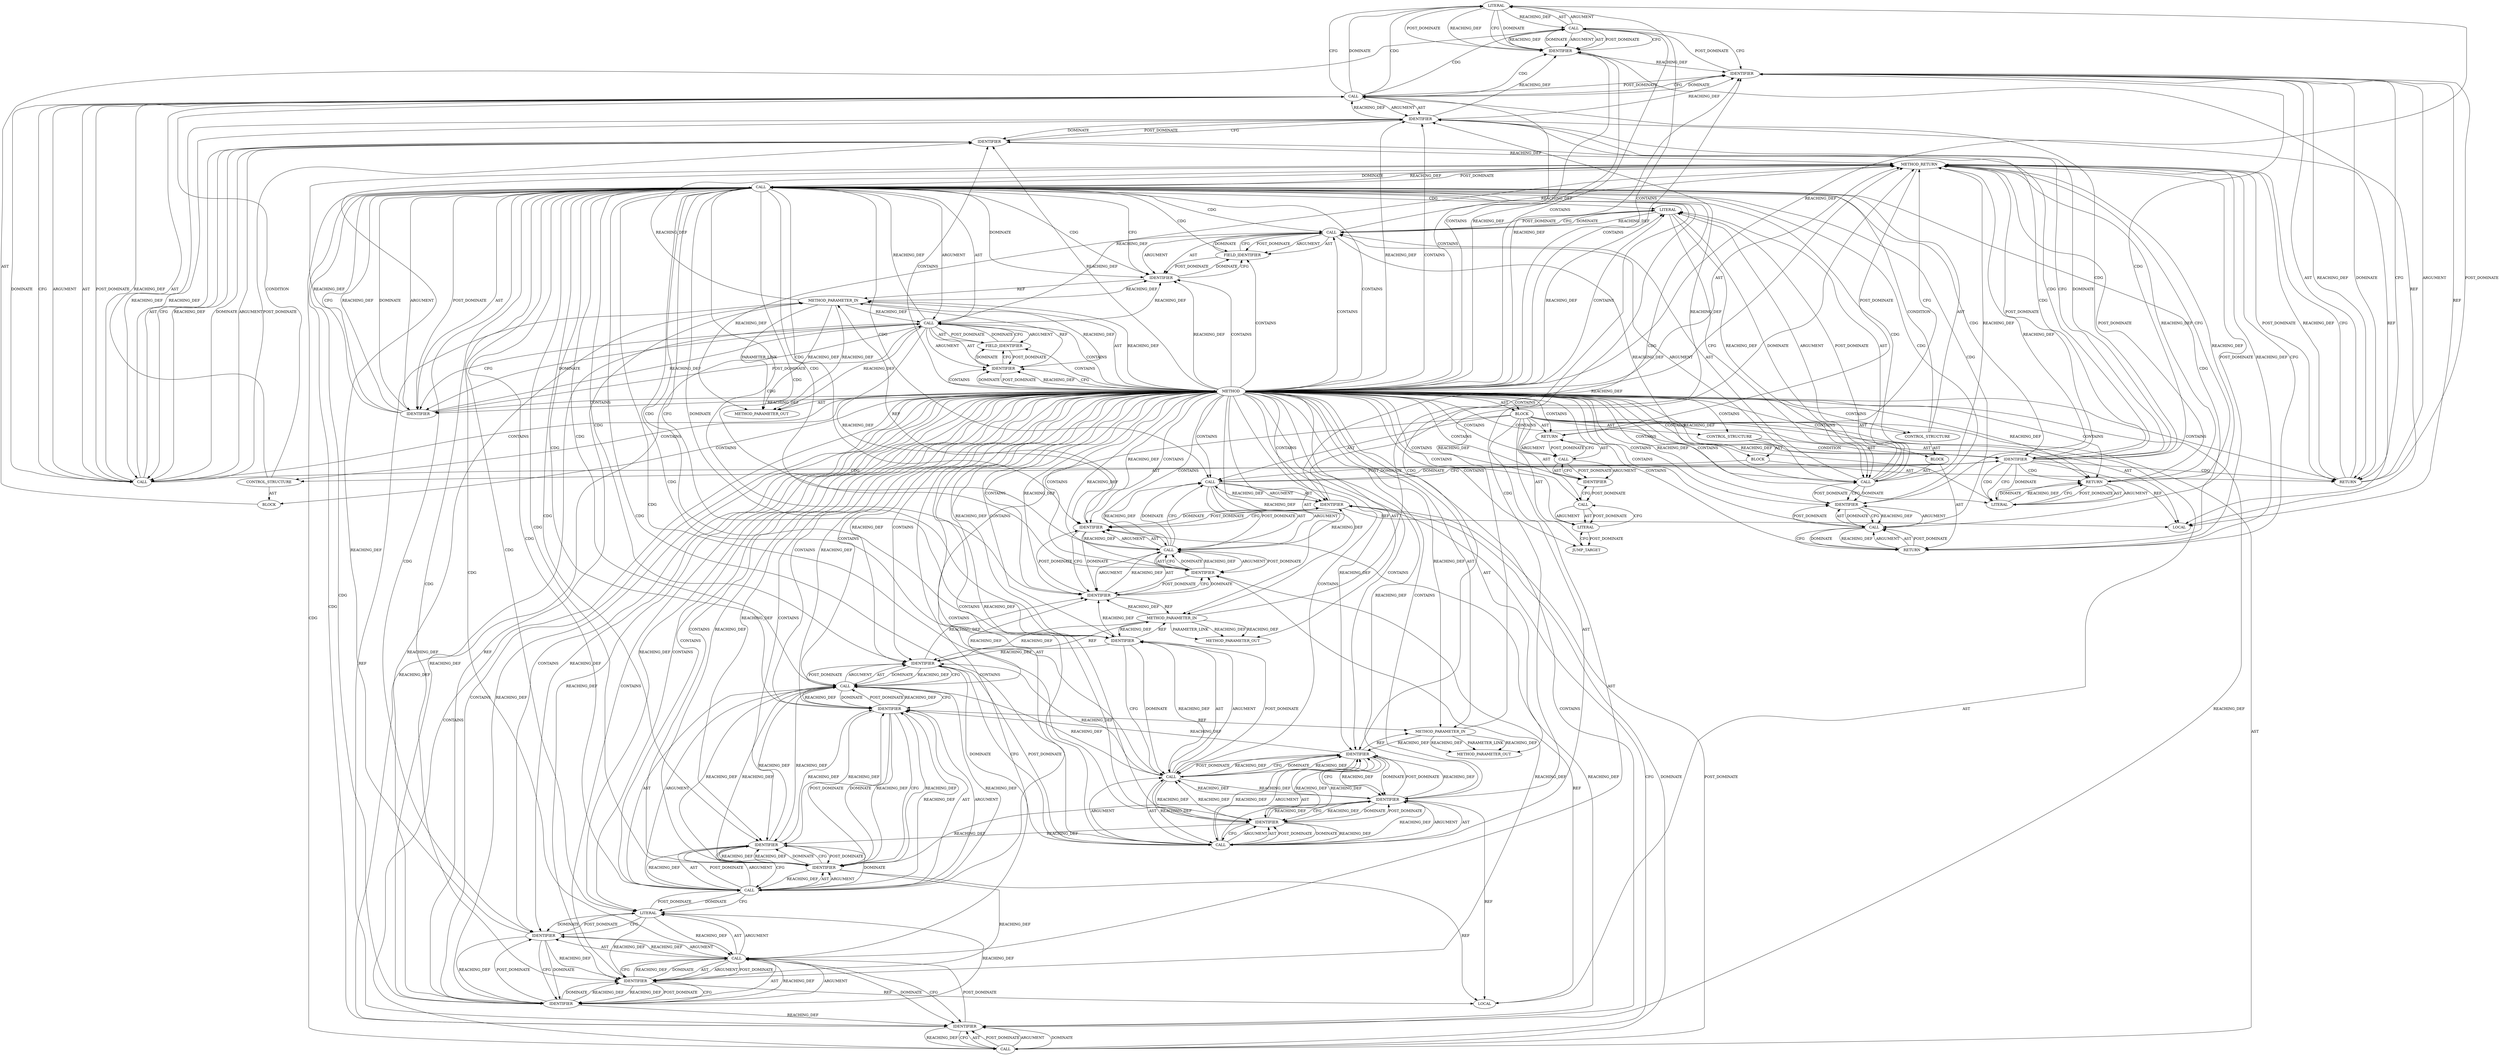 digraph {
  7153 [label=LITERAL ORDER=1 ARGUMENT_INDEX=1 CODE="\"prepare_auth_request_more failed: %d\\n\"" COLUMN_NUMBER=11 LINE_NUMBER=2138 TYPE_FULL_NAME="char"]
  7162 [label=RETURN ORDER=13 ARGUMENT_INDEX=-1 CODE="return -EINVAL;" COLUMN_NUMBER=2 LINE_NUMBER=2146]
  7107 [label=FIELD_IDENTIFIER ORDER=2 ARGUMENT_INDEX=2 CODE="state" COLUMN_NUMBER=6 LINE_NUMBER=2124 CANONICAL_NAME="state"]
  7114 [label=LITERAL ORDER=2 ARGUMENT_INDEX=2 CODE="\"protocol error, unexpected auth_reply_more\"" COLUMN_NUMBER=20 LINE_NUMBER=2125 TYPE_FULL_NAME="char"]
  7132 [label=IDENTIFIER ORDER=2 ARGUMENT_INDEX=2 CODE="__func__" COLUMN_NUMBER=37 LINE_NUMBER=2132 TYPE_FULL_NAME="ANY" NAME="__func__"]
  7100 [label=BLOCK ORDER=4 ARGUMENT_INDEX=-1 CODE="{
	int payload_len;
	int ret;

	if (con->state != CEPH_CON_S_V2_AUTH) {
		con->error_msg = \"protocol error, unexpected auth_reply_more\";
		return -EINVAL;
	}

	ceph_decode_32_safe(&p, end, payload_len, bad);
	ceph_decode_need(&p, end, payload_len, bad);

	dout(\"%s con %p payload_len %d\\n\", __func__, con, payload_len);

	reset_out_kvecs(con);
	ret = prepare_auth_request_more(con, p, payload_len);
	if (ret) {
		if (ret != -EAGAIN)
			pr_err(\"prepare_auth_request_more failed: %d\\n\", ret);
		return ret;
	}

	return 0;

bad:
	pr_err(\"failed to decode auth_reply_more\\n\");
	return -EINVAL;
}" COLUMN_NUMBER=1 LINE_NUMBER=2120 TYPE_FULL_NAME="void"]
  7140 [label=IDENTIFIER ORDER=1 ARGUMENT_INDEX=1 CODE="con" COLUMN_NUMBER=34 LINE_NUMBER=2135 TYPE_FULL_NAME="ceph_connection*" NAME="con"]
  7147 [label=CALL ORDER=1 ARGUMENT_INDEX=-1 CODE="ret != -EAGAIN" COLUMN_NUMBER=7 METHOD_FULL_NAME="<operator>.notEquals" LINE_NUMBER=2137 TYPE_FULL_NAME="<empty>" DISPATCH_TYPE="STATIC_DISPATCH" SIGNATURE="" NAME="<operator>.notEquals"]
  7135 [label=CALL ORDER=7 ARGUMENT_INDEX=-1 CODE="reset_out_kvecs(con)" COLUMN_NUMBER=2 METHOD_FULL_NAME="reset_out_kvecs" LINE_NUMBER=2134 TYPE_FULL_NAME="<empty>" DISPATCH_TYPE="STATIC_DISPATCH" SIGNATURE="" NAME="reset_out_kvecs"]
  7138 [label=IDENTIFIER ORDER=1 ARGUMENT_INDEX=1 CODE="ret" COLUMN_NUMBER=2 LINE_NUMBER=2135 TYPE_FULL_NAME="int" NAME="ret"]
  7157 [label=RETURN ORDER=10 ARGUMENT_INDEX=-1 CODE="return 0;" COLUMN_NUMBER=2 LINE_NUMBER=2142]
  7131 [label=LITERAL ORDER=1 ARGUMENT_INDEX=1 CODE="\"%s con %p payload_len %d\\n\"" COLUMN_NUMBER=7 LINE_NUMBER=2132 TYPE_FULL_NAME="char"]
  7121 [label=IDENTIFIER ORDER=2 ARGUMENT_INDEX=2 CODE="end" COLUMN_NUMBER=26 LINE_NUMBER=2129 TYPE_FULL_NAME="void*" NAME="end"]
  7097 [label=METHOD_PARAMETER_IN ORDER=1 CODE="struct ceph_connection *con" IS_VARIADIC=false COLUMN_NUMBER=36 LINE_NUMBER=2118 TYPE_FULL_NAME="ceph_connection*" EVALUATION_STRATEGY="BY_VALUE" INDEX=1 NAME="con"]
  7111 [label=CALL ORDER=1 ARGUMENT_INDEX=1 CODE="con->error_msg" COLUMN_NUMBER=3 METHOD_FULL_NAME="<operator>.indirectFieldAccess" LINE_NUMBER=2125 TYPE_FULL_NAME="<empty>" DISPATCH_TYPE="STATIC_DISPATCH" SIGNATURE="" NAME="<operator>.indirectFieldAccess"]
  7110 [label=CALL ORDER=1 ARGUMENT_INDEX=-1 CODE="con->error_msg = \"protocol error, unexpected auth_reply_more\"" COLUMN_NUMBER=3 METHOD_FULL_NAME="<operator>.assignment" LINE_NUMBER=2125 TYPE_FULL_NAME="<empty>" DISPATCH_TYPE="STATIC_DISPATCH" SIGNATURE="" NAME="<operator>.assignment"]
  7102 [label=LOCAL ORDER=2 CODE="int ret" COLUMN_NUMBER=6 LINE_NUMBER=2122 TYPE_FULL_NAME="int" NAME="ret"]
  7143 [label=CONTROL_STRUCTURE CONTROL_STRUCTURE_TYPE="IF" ORDER=9 PARSER_TYPE_NAME="CASTIfStatement" ARGUMENT_INDEX=-1 CODE="if (ret)" COLUMN_NUMBER=2 LINE_NUMBER=2136]
  7141 [label=IDENTIFIER ORDER=2 ARGUMENT_INDEX=2 CODE="p" COLUMN_NUMBER=39 LINE_NUMBER=2135 TYPE_FULL_NAME="void*" NAME="p"]
  7146 [label=CONTROL_STRUCTURE CONTROL_STRUCTURE_TYPE="IF" ORDER=1 PARSER_TYPE_NAME="CASTIfStatement" ARGUMENT_INDEX=-1 CODE="if (ret != -EAGAIN)" COLUMN_NUMBER=3 LINE_NUMBER=2137]
  7149 [label=CALL ORDER=2 ARGUMENT_INDEX=2 CODE="-EAGAIN" COLUMN_NUMBER=14 METHOD_FULL_NAME="<operator>.minus" LINE_NUMBER=2137 TYPE_FULL_NAME="<empty>" DISPATCH_TYPE="STATIC_DISPATCH" SIGNATURE="" NAME="<operator>.minus"]
  7139 [label=CALL ORDER=2 ARGUMENT_INDEX=2 CODE="prepare_auth_request_more(con, p, payload_len)" COLUMN_NUMBER=8 METHOD_FULL_NAME="prepare_auth_request_more" LINE_NUMBER=2135 TYPE_FULL_NAME="<empty>" DISPATCH_TYPE="STATIC_DISPATCH" SIGNATURE="" NAME="prepare_auth_request_more"]
  7105 [label=CALL ORDER=1 ARGUMENT_INDEX=1 CODE="con->state" COLUMN_NUMBER=6 METHOD_FULL_NAME="<operator>.indirectFieldAccess" LINE_NUMBER=2124 TYPE_FULL_NAME="<empty>" DISPATCH_TYPE="STATIC_DISPATCH" SIGNATURE="" NAME="<operator>.indirectFieldAccess"]
  7119 [label=CALL ORDER=1 ARGUMENT_INDEX=1 CODE="&p" COLUMN_NUMBER=22 METHOD_FULL_NAME="<operator>.addressOf" LINE_NUMBER=2129 TYPE_FULL_NAME="<empty>" DISPATCH_TYPE="STATIC_DISPATCH" SIGNATURE="" NAME="<operator>.addressOf"]
  7116 [label=CALL ORDER=1 ARGUMENT_INDEX=-1 CODE="-EINVAL" COLUMN_NUMBER=10 METHOD_FULL_NAME="<operator>.minus" LINE_NUMBER=2126 TYPE_FULL_NAME="<empty>" DISPATCH_TYPE="STATIC_DISPATCH" SIGNATURE="" NAME="<operator>.minus"]
  7098 [label=METHOD_PARAMETER_IN ORDER=2 CODE="void *p" IS_VARIADIC=false COLUMN_NUMBER=8 LINE_NUMBER=2119 TYPE_FULL_NAME="void*" EVALUATION_STRATEGY="BY_VALUE" INDEX=2 NAME="p"]
  7117 [label=IDENTIFIER ORDER=1 ARGUMENT_INDEX=1 CODE="EINVAL" COLUMN_NUMBER=11 LINE_NUMBER=2126 TYPE_FULL_NAME="ANY" NAME="EINVAL"]
  7150 [label=IDENTIFIER ORDER=1 ARGUMENT_INDEX=1 CODE="EAGAIN" COLUMN_NUMBER=15 LINE_NUMBER=2137 TYPE_FULL_NAME="ANY" NAME="EAGAIN"]
  7152 [label=CALL ORDER=1 ARGUMENT_INDEX=1 CODE="pr_err(\"prepare_auth_request_more failed: %d\\n\", ret)" COLUMN_NUMBER=4 METHOD_FULL_NAME="pr_err" LINE_NUMBER=2138 TYPE_FULL_NAME="<empty>" DISPATCH_TYPE="STATIC_DISPATCH" SIGNATURE="" NAME="pr_err"]
  7118 [label=CALL ORDER=4 ARGUMENT_INDEX=-1 CODE="ceph_decode_32_safe(&p, end, payload_len, bad)" COLUMN_NUMBER=2 METHOD_FULL_NAME="ceph_decode_32_safe" LINE_NUMBER=2129 TYPE_FULL_NAME="<empty>" DISPATCH_TYPE="STATIC_DISPATCH" SIGNATURE="" NAME="ceph_decode_32_safe"]
  7165 [label=METHOD_RETURN ORDER=5 CODE="RET" COLUMN_NUMBER=1 LINE_NUMBER=2118 TYPE_FULL_NAME="int" EVALUATION_STRATEGY="BY_VALUE"]
  7112 [label=IDENTIFIER ORDER=1 ARGUMENT_INDEX=1 CODE="con" COLUMN_NUMBER=3 LINE_NUMBER=2125 TYPE_FULL_NAME="ceph_connection*" NAME="con"]
  7137 [label=CALL ORDER=8 ARGUMENT_INDEX=-1 CODE="ret = prepare_auth_request_more(con, p, payload_len)" COLUMN_NUMBER=2 METHOD_FULL_NAME="<operator>.assignment" LINE_NUMBER=2135 TYPE_FULL_NAME="<empty>" DISPATCH_TYPE="STATIC_DISPATCH" SIGNATURE="" NAME="<operator>.assignment"]
  7104 [label=CALL ORDER=1 ARGUMENT_INDEX=-1 CODE="con->state != CEPH_CON_S_V2_AUTH" COLUMN_NUMBER=6 METHOD_FULL_NAME="<operator>.notEquals" LINE_NUMBER=2124 TYPE_FULL_NAME="<empty>" DISPATCH_TYPE="STATIC_DISPATCH" SIGNATURE="" NAME="<operator>.notEquals"]
  7133 [label=IDENTIFIER ORDER=3 ARGUMENT_INDEX=3 CODE="con" COLUMN_NUMBER=47 LINE_NUMBER=2132 TYPE_FULL_NAME="ceph_connection*" NAME="con"]
  7108 [label=IDENTIFIER ORDER=2 ARGUMENT_INDEX=2 CODE="CEPH_CON_S_V2_AUTH" COLUMN_NUMBER=20 LINE_NUMBER=2124 TYPE_FULL_NAME="ANY" NAME="CEPH_CON_S_V2_AUTH"]
  7164 [label=IDENTIFIER ORDER=1 ARGUMENT_INDEX=1 CODE="EINVAL" COLUMN_NUMBER=10 LINE_NUMBER=2146 TYPE_FULL_NAME="ANY" NAME="EINVAL"]
  7103 [label=CONTROL_STRUCTURE CONTROL_STRUCTURE_TYPE="IF" ORDER=3 PARSER_TYPE_NAME="CASTIfStatement" ARGUMENT_INDEX=-1 CODE="if (con->state != CEPH_CON_S_V2_AUTH)" COLUMN_NUMBER=2 LINE_NUMBER=2124]
  7156 [label=IDENTIFIER ORDER=1 ARGUMENT_INDEX=-1 CODE="ret" COLUMN_NUMBER=10 LINE_NUMBER=2139 TYPE_FULL_NAME="int" NAME="ret"]
  13168 [label=METHOD_PARAMETER_OUT ORDER=2 CODE="void *p" IS_VARIADIC=false COLUMN_NUMBER=8 LINE_NUMBER=2119 TYPE_FULL_NAME="void*" EVALUATION_STRATEGY="BY_VALUE" INDEX=2 NAME="p"]
  7129 [label=IDENTIFIER ORDER=4 ARGUMENT_INDEX=4 CODE="bad" COLUMN_NUMBER=41 LINE_NUMBER=2130 TYPE_FULL_NAME="ANY" NAME="bad"]
  7163 [label=CALL ORDER=1 ARGUMENT_INDEX=-1 CODE="-EINVAL" COLUMN_NUMBER=9 METHOD_FULL_NAME="<operator>.minus" LINE_NUMBER=2146 TYPE_FULL_NAME="<empty>" DISPATCH_TYPE="STATIC_DISPATCH" SIGNATURE="" NAME="<operator>.minus"]
  7155 [label=RETURN ORDER=2 ARGUMENT_INDEX=-1 CODE="return ret;" COLUMN_NUMBER=3 LINE_NUMBER=2139]
  7101 [label=LOCAL ORDER=1 CODE="int payload_len" COLUMN_NUMBER=6 LINE_NUMBER=2121 TYPE_FULL_NAME="int" NAME="payload_len"]
  7134 [label=IDENTIFIER ORDER=4 ARGUMENT_INDEX=4 CODE="payload_len" COLUMN_NUMBER=52 LINE_NUMBER=2132 TYPE_FULL_NAME="int" NAME="payload_len"]
  7130 [label=CALL ORDER=6 ARGUMENT_INDEX=-1 CODE="dout(\"%s con %p payload_len %d\\n\", __func__, con, payload_len)" COLUMN_NUMBER=2 METHOD_FULL_NAME="dout" LINE_NUMBER=2132 TYPE_FULL_NAME="<empty>" DISPATCH_TYPE="STATIC_DISPATCH" SIGNATURE="" NAME="dout"]
  7160 [label=CALL ORDER=12 ARGUMENT_INDEX=-1 CODE="pr_err(\"failed to decode auth_reply_more\\n\")" COLUMN_NUMBER=2 METHOD_FULL_NAME="pr_err" LINE_NUMBER=2145 TYPE_FULL_NAME="<empty>" DISPATCH_TYPE="STATIC_DISPATCH" SIGNATURE="" NAME="pr_err"]
  7158 [label=LITERAL ORDER=1 ARGUMENT_INDEX=-1 CODE="0" COLUMN_NUMBER=9 LINE_NUMBER=2142 TYPE_FULL_NAME="int"]
  7154 [label=IDENTIFIER ORDER=2 ARGUMENT_INDEX=2 CODE="ret" COLUMN_NUMBER=53 LINE_NUMBER=2138 TYPE_FULL_NAME="int" NAME="ret"]
  7113 [label=FIELD_IDENTIFIER ORDER=2 ARGUMENT_INDEX=2 CODE="error_msg" COLUMN_NUMBER=3 LINE_NUMBER=2125 CANONICAL_NAME="error_msg"]
  7126 [label=IDENTIFIER ORDER=1 ARGUMENT_INDEX=1 CODE="p" COLUMN_NUMBER=20 LINE_NUMBER=2130 TYPE_FULL_NAME="void*" NAME="p"]
  7120 [label=IDENTIFIER ORDER=1 ARGUMENT_INDEX=1 CODE="p" COLUMN_NUMBER=23 LINE_NUMBER=2129 TYPE_FULL_NAME="void*" NAME="p"]
  7128 [label=IDENTIFIER ORDER=3 ARGUMENT_INDEX=3 CODE="payload_len" COLUMN_NUMBER=28 LINE_NUMBER=2130 TYPE_FULL_NAME="int" NAME="payload_len"]
  13167 [label=METHOD_PARAMETER_OUT ORDER=1 CODE="struct ceph_connection *con" IS_VARIADIC=false COLUMN_NUMBER=36 LINE_NUMBER=2118 TYPE_FULL_NAME="ceph_connection*" EVALUATION_STRATEGY="BY_VALUE" INDEX=1 NAME="con"]
  7106 [label=IDENTIFIER ORDER=1 ARGUMENT_INDEX=1 CODE="con" COLUMN_NUMBER=6 LINE_NUMBER=2124 TYPE_FULL_NAME="ceph_connection*" NAME="con"]
  7123 [label=IDENTIFIER ORDER=4 ARGUMENT_INDEX=4 CODE="bad" COLUMN_NUMBER=44 LINE_NUMBER=2129 TYPE_FULL_NAME="ANY" NAME="bad"]
  7142 [label=IDENTIFIER ORDER=3 ARGUMENT_INDEX=3 CODE="payload_len" COLUMN_NUMBER=42 LINE_NUMBER=2135 TYPE_FULL_NAME="int" NAME="payload_len"]
  7099 [label=METHOD_PARAMETER_IN ORDER=3 CODE="void *end" IS_VARIADIC=false COLUMN_NUMBER=17 LINE_NUMBER=2119 TYPE_FULL_NAME="void*" EVALUATION_STRATEGY="BY_VALUE" INDEX=3 NAME="end"]
  7122 [label=IDENTIFIER ORDER=3 ARGUMENT_INDEX=3 CODE="payload_len" COLUMN_NUMBER=31 LINE_NUMBER=2129 TYPE_FULL_NAME="int" NAME="payload_len"]
  7145 [label=BLOCK ORDER=2 ARGUMENT_INDEX=-1 CODE="{
		if (ret != -EAGAIN)
			pr_err(\"prepare_auth_request_more failed: %d\\n\", ret);
		return ret;
	}" COLUMN_NUMBER=11 LINE_NUMBER=2136 TYPE_FULL_NAME="void"]
  7161 [label=LITERAL ORDER=1 ARGUMENT_INDEX=1 CODE="\"failed to decode auth_reply_more\\n\"" COLUMN_NUMBER=9 LINE_NUMBER=2145 TYPE_FULL_NAME="char"]
  7115 [label=RETURN ORDER=2 ARGUMENT_INDEX=-1 CODE="return -EINVAL;" COLUMN_NUMBER=3 LINE_NUMBER=2126]
  7109 [label=BLOCK ORDER=2 ARGUMENT_INDEX=-1 CODE="{
		con->error_msg = \"protocol error, unexpected auth_reply_more\";
		return -EINVAL;
	}" COLUMN_NUMBER=40 LINE_NUMBER=2124 TYPE_FULL_NAME="void"]
  7151 [label=BLOCK ORDER=2 ARGUMENT_INDEX=-1 CODE="<empty>" COLUMN_NUMBER=4 LINE_NUMBER=2138 TYPE_FULL_NAME="void"]
  7125 [label=CALL ORDER=1 ARGUMENT_INDEX=1 CODE="&p" COLUMN_NUMBER=19 METHOD_FULL_NAME="<operator>.addressOf" LINE_NUMBER=2130 TYPE_FULL_NAME="<empty>" DISPATCH_TYPE="STATIC_DISPATCH" SIGNATURE="" NAME="<operator>.addressOf"]
  7124 [label=CALL ORDER=5 ARGUMENT_INDEX=-1 CODE="ceph_decode_need(&p, end, payload_len, bad)" COLUMN_NUMBER=2 METHOD_FULL_NAME="ceph_decode_need" LINE_NUMBER=2130 TYPE_FULL_NAME="<empty>" DISPATCH_TYPE="STATIC_DISPATCH" SIGNATURE="" NAME="ceph_decode_need"]
  7136 [label=IDENTIFIER ORDER=1 ARGUMENT_INDEX=1 CODE="con" COLUMN_NUMBER=18 LINE_NUMBER=2134 TYPE_FULL_NAME="ceph_connection*" NAME="con"]
  7096 [label=METHOD COLUMN_NUMBER=1 LINE_NUMBER=2118 COLUMN_NUMBER_END=1 IS_EXTERNAL=false SIGNATURE="int process_auth_reply_more (ceph_connection*,void*,void*)" NAME="process_auth_reply_more" AST_PARENT_TYPE="TYPE_DECL" AST_PARENT_FULL_NAME="file_code_old-a282a2f-decode_preamble-523.c:<global>" ORDER=91 CODE="static int process_auth_reply_more(struct ceph_connection *con,
				   void *p, void *end)
{
	int payload_len;
	int ret;

	if (con->state != CEPH_CON_S_V2_AUTH) {
		con->error_msg = \"protocol error, unexpected auth_reply_more\";
		return -EINVAL;
	}

	ceph_decode_32_safe(&p, end, payload_len, bad);
	ceph_decode_need(&p, end, payload_len, bad);

	dout(\"%s con %p payload_len %d\\n\", __func__, con, payload_len);

	reset_out_kvecs(con);
	ret = prepare_auth_request_more(con, p, payload_len);
	if (ret) {
		if (ret != -EAGAIN)
			pr_err(\"prepare_auth_request_more failed: %d\\n\", ret);
		return ret;
	}

	return 0;

bad:
	pr_err(\"failed to decode auth_reply_more\\n\");
	return -EINVAL;
}" FULL_NAME="process_auth_reply_more" LINE_NUMBER_END=2147 FILENAME="file_code_old-a282a2f-decode_preamble-523.c"]
  13169 [label=METHOD_PARAMETER_OUT ORDER=3 CODE="void *end" IS_VARIADIC=false COLUMN_NUMBER=17 LINE_NUMBER=2119 TYPE_FULL_NAME="void*" EVALUATION_STRATEGY="BY_VALUE" INDEX=3 NAME="end"]
  7159 [label=JUMP_TARGET ORDER=11 PARSER_TYPE_NAME="CASTLabelStatement" ARGUMENT_INDEX=-1 CODE="bad:
	pr_err(\"failed to decode auth_reply_more\\n\");" COLUMN_NUMBER=1 LINE_NUMBER=2144 NAME="bad"]
  7127 [label=IDENTIFIER ORDER=2 ARGUMENT_INDEX=2 CODE="end" COLUMN_NUMBER=23 LINE_NUMBER=2130 TYPE_FULL_NAME="void*" NAME="end"]
  7148 [label=IDENTIFIER ORDER=1 ARGUMENT_INDEX=1 CODE="ret" COLUMN_NUMBER=7 LINE_NUMBER=2137 TYPE_FULL_NAME="int" NAME="ret"]
  7144 [label=IDENTIFIER ORDER=1 ARGUMENT_INDEX=-1 CODE="ret" COLUMN_NUMBER=6 LINE_NUMBER=2136 TYPE_FULL_NAME="int" NAME="ret"]
  7154 -> 7156 [label=REACHING_DEF VARIABLE="ret"]
  7121 -> 7122 [label=CFG ]
  7145 -> 7146 [label=AST ]
  7096 -> 7100 [label=AST ]
  7156 -> 7147 [label=POST_DOMINATE ]
  7106 -> 7097 [label=REF ]
  7134 -> 7142 [label=REACHING_DEF VARIABLE="payload_len"]
  7156 -> 7155 [label=REACHING_DEF VARIABLE="ret"]
  7140 -> 7139 [label=REACHING_DEF VARIABLE="con"]
  7096 -> 7098 [label=REACHING_DEF VARIABLE=""]
  7096 -> 7106 [label=REACHING_DEF VARIABLE=""]
  7096 -> 7148 [label=REACHING_DEF VARIABLE=""]
  7136 -> 7140 [label=REACHING_DEF VARIABLE="con"]
  7150 -> 7149 [label=CFG ]
  7096 -> 7108 [label=CONTAINS ]
  7124 -> 7125 [label=AST ]
  7118 -> 7126 [label=DOMINATE ]
  7104 -> 7125 [label=CDG ]
  7164 -> 7163 [label=CFG ]
  7153 -> 7152 [label=REACHING_DEF VARIABLE="\"prepare_auth_request_more failed: %d\\n\""]
  7124 -> 7125 [label=ARGUMENT ]
  7096 -> 7157 [label=CONTAINS ]
  7120 -> 7119 [label=CFG ]
  7142 -> 7139 [label=CFG ]
  7144 -> 7149 [label=CDG ]
  7116 -> 7165 [label=REACHING_DEF VARIABLE="-EINVAL"]
  7096 -> 7145 [label=CONTAINS ]
  7121 -> 7122 [label=REACHING_DEF VARIABLE="end"]
  7156 -> 7152 [label=POST_DOMINATE ]
  7110 -> 7114 [label=ARGUMENT ]
  7158 -> 7157 [label=DOMINATE ]
  7125 -> 7127 [label=CFG ]
  7135 -> 7138 [label=CFG ]
  7165 -> 7115 [label=POST_DOMINATE ]
  7148 -> 7147 [label=REACHING_DEF VARIABLE="ret"]
  7144 -> 7148 [label=CFG ]
  7112 -> 7113 [label=DOMINATE ]
  7104 -> 7139 [label=CDG ]
  7144 -> 7156 [label=CDG ]
  7104 -> 7105 [label=ARGUMENT ]
  7121 -> 7119 [label=POST_DOMINATE ]
  7104 -> 7165 [label=DOMINATE ]
  7105 -> 7107 [label=ARGUMENT ]
  7114 -> 7111 [label=REACHING_DEF VARIABLE="\"protocol error, unexpected auth_reply_more\""]
  7096 -> 7150 [label=CONTAINS ]
  7137 -> 7139 [label=ARGUMENT ]
  7116 -> 7117 [label=ARGUMENT ]
  7138 -> 7148 [label=REACHING_DEF VARIABLE="ret"]
  7121 -> 7122 [label=DOMINATE ]
  7139 -> 7137 [label=REACHING_DEF VARIABLE="prepare_auth_request_more(con, p, payload_len)"]
  7152 -> 7156 [label=CFG ]
  7126 -> 7125 [label=DOMINATE ]
  7128 -> 7124 [label=REACHING_DEF VARIABLE="payload_len"]
  7110 -> 7117 [label=CFG ]
  7130 -> 7131 [label=AST ]
  7111 -> 7113 [label=POST_DOMINATE ]
  7127 -> 7129 [label=REACHING_DEF VARIABLE="end"]
  7119 -> 7123 [label=REACHING_DEF VARIABLE="&p"]
  7126 -> 7098 [label=REF ]
  7130 -> 7132 [label=ARGUMENT ]
  7150 -> 7165 [label=REACHING_DEF VARIABLE="EAGAIN"]
  7096 -> 7097 [label=AST ]
  7124 -> 7131 [label=CFG ]
  7137 -> 7144 [label=DOMINATE ]
  7129 -> 7128 [label=POST_DOMINATE ]
  7141 -> 7139 [label=REACHING_DEF VARIABLE="p"]
  7106 -> 7096 [label=POST_DOMINATE ]
  7128 -> 7125 [label=REACHING_DEF VARIABLE="payload_len"]
  7131 -> 7132 [label=CFG ]
  7152 -> 7153 [label=AST ]
  7138 -> 7140 [label=CFG ]
  7149 -> 7147 [label=REACHING_DEF VARIABLE="-EAGAIN"]
  7133 -> 7136 [label=REACHING_DEF VARIABLE="con"]
  7154 -> 7153 [label=POST_DOMINATE ]
  7131 -> 7134 [label=REACHING_DEF VARIABLE="\"%s con %p payload_len %d\\n\""]
  7116 -> 7115 [label=CFG ]
  7147 -> 7149 [label=ARGUMENT ]
  7152 -> 7154 [label=ARGUMENT ]
  7144 -> 7155 [label=CDG ]
  7099 -> 7121 [label=REACHING_DEF VARIABLE="end"]
  7108 -> 7104 [label=CFG ]
  7158 -> 7157 [label=REACHING_DEF VARIABLE="0"]
  7163 -> 7164 [label=POST_DOMINATE ]
  7096 -> 7116 [label=CONTAINS ]
  7148 -> 7150 [label=CFG ]
  7137 -> 7139 [label=POST_DOMINATE ]
  7114 -> 7110 [label=CFG ]
  7099 -> 13169 [label=REACHING_DEF VARIABLE="end"]
  7099 -> 13169 [label=REACHING_DEF VARIABLE="end"]
  7139 -> 7141 [label=ARGUMENT ]
  7134 -> 7133 [label=REACHING_DEF VARIABLE="payload_len"]
  7121 -> 7127 [label=REACHING_DEF VARIABLE="end"]
  7146 -> 7147 [label=CONDITION ]
  7100 -> 7157 [label=AST ]
  7132 -> 7133 [label=REACHING_DEF VARIABLE="__func__"]
  7124 -> 7129 [label=AST ]
  7153 -> 7154 [label=REACHING_DEF VARIABLE="\"prepare_auth_request_more failed: %d\\n\""]
  7104 -> 7108 [label=AST ]
  7157 -> 7165 [label=REACHING_DEF VARIABLE="<RET>"]
  7142 -> 7101 [label=REF ]
  7097 -> 7105 [label=REACHING_DEF VARIABLE="con"]
  7129 -> 7124 [label=REACHING_DEF VARIABLE="bad"]
  7110 -> 7114 [label=POST_DOMINATE ]
  7096 -> 7133 [label=CONTAINS ]
  7096 -> 7142 [label=CONTAINS ]
  7153 -> 7154 [label=CFG ]
  7129 -> 7124 [label=CFG ]
  7104 -> 7135 [label=CDG ]
  7133 -> 7134 [label=CFG ]
  7126 -> 7141 [label=REACHING_DEF VARIABLE="p"]
  7105 -> 7112 [label=REACHING_DEF VARIABLE="con->state"]
  7161 -> 7160 [label=CFG ]
  7118 -> 7123 [label=ARGUMENT ]
  7110 -> 7111 [label=ARGUMENT ]
  7100 -> 7124 [label=AST ]
  7103 -> 7104 [label=AST ]
  7096 -> 7153 [label=CONTAINS ]
  7104 -> 7112 [label=DOMINATE ]
  7165 -> 7162 [label=POST_DOMINATE ]
  7118 -> 7119 [label=ARGUMENT ]
  7119 -> 7118 [label=REACHING_DEF VARIABLE="&p"]
  7128 -> 7127 [label=REACHING_DEF VARIABLE="payload_len"]
  7144 -> 7158 [label=CFG ]
  7096 -> 7137 [label=CONTAINS ]
  7162 -> 7163 [label=AST ]
  7150 -> 7149 [label=REACHING_DEF VARIABLE="EAGAIN"]
  7120 -> 7098 [label=REF ]
  7100 -> 7130 [label=AST ]
  7097 -> 7165 [label=REACHING_DEF VARIABLE="con"]
  7115 -> 7165 [label=REACHING_DEF VARIABLE="<RET>"]
  7144 -> 7137 [label=POST_DOMINATE ]
  7104 -> 7108 [label=ARGUMENT ]
  7125 -> 7126 [label=POST_DOMINATE ]
  7122 -> 7121 [label=POST_DOMINATE ]
  7120 -> 7141 [label=REACHING_DEF VARIABLE="p"]
  7100 -> 7103 [label=AST ]
  7096 -> 7159 [label=CONTAINS ]
  7096 -> 7150 [label=REACHING_DEF VARIABLE=""]
  7111 -> 7114 [label=CFG ]
  7144 -> 7158 [label=DOMINATE ]
  7125 -> 7129 [label=REACHING_DEF VARIABLE="&p"]
  7147 -> 7156 [label=CFG ]
  7118 -> 7121 [label=ARGUMENT ]
  7111 -> 7112 [label=ARGUMENT ]
  7132 -> 7130 [label=REACHING_DEF VARIABLE="__func__"]
  7096 -> 7121 [label=REACHING_DEF VARIABLE=""]
  7128 -> 7101 [label=REF ]
  7144 -> 7157 [label=CDG ]
  7116 -> 7117 [label=POST_DOMINATE ]
  7111 -> 7113 [label=ARGUMENT ]
  7117 -> 7116 [label=DOMINATE ]
  7096 -> 7106 [label=CFG ]
  7128 -> 7129 [label=REACHING_DEF VARIABLE="payload_len"]
  7104 -> 7116 [label=CDG ]
  7139 -> 7140 [label=ARGUMENT ]
  7110 -> 7165 [label=REACHING_DEF VARIABLE="con->error_msg = \"protocol error, unexpected auth_reply_more\""]
  7096 -> 7152 [label=CONTAINS ]
  7119 -> 7120 [label=AST ]
  7154 -> 7152 [label=CFG ]
  7141 -> 7142 [label=CFG ]
  7113 -> 7111 [label=DOMINATE ]
  7123 -> 7118 [label=CFG ]
  7096 -> 7106 [label=CONTAINS ]
  7098 -> 13168 [label=PARAMETER_LINK ]
  7156 -> 7155 [label=DOMINATE ]
  7096 -> 7164 [label=CONTAINS ]
  7131 -> 7132 [label=DOMINATE ]
  7122 -> 7121 [label=REACHING_DEF VARIABLE="payload_len"]
  7128 -> 7127 [label=POST_DOMINATE ]
  7111 -> 7114 [label=DOMINATE ]
  7122 -> 7128 [label=REACHING_DEF VARIABLE="payload_len"]
  7096 -> 7107 [label=CONTAINS ]
  7104 -> 7122 [label=CDG ]
  7125 -> 7128 [label=REACHING_DEF VARIABLE="&p"]
  7096 -> 7122 [label=REACHING_DEF VARIABLE=""]
  7154 -> 7102 [label=REF ]
  7104 -> 7136 [label=CDG ]
  7096 -> 13168 [label=AST ]
  7096 -> 7123 [label=CONTAINS ]
  7104 -> 7108 [label=POST_DOMINATE ]
  7143 -> 7145 [label=AST ]
  7147 -> 7148 [label=ARGUMENT ]
  7104 -> 7165 [label=REACHING_DEF VARIABLE="con->state != CEPH_CON_S_V2_AUTH"]
  7152 -> 7154 [label=AST ]
  7117 -> 7110 [label=POST_DOMINATE ]
  7111 -> 7113 [label=AST ]
  7134 -> 7130 [label=CFG ]
  7096 -> 7128 [label=CONTAINS ]
  7135 -> 7136 [label=AST ]
  7118 -> 7123 [label=AST ]
  7133 -> 7134 [label=DOMINATE ]
  7114 -> 7110 [label=REACHING_DEF VARIABLE="\"protocol error, unexpected auth_reply_more\""]
  7100 -> 7160 [label=AST ]
  7100 -> 7159 [label=AST ]
  7154 -> 7152 [label=REACHING_DEF VARIABLE="ret"]
  7138 -> 7137 [label=REACHING_DEF VARIABLE="ret"]
  7124 -> 7128 [label=AST ]
  7110 -> 7114 [label=AST ]
  7096 -> 7146 [label=CONTAINS ]
  7147 -> 7149 [label=AST ]
  7096 -> 7097 [label=REACHING_DEF VARIABLE=""]
  7118 -> 7123 [label=POST_DOMINATE ]
  7096 -> 7162 [label=CONTAINS ]
  7143 -> 7144 [label=AST ]
  7139 -> 7137 [label=DOMINATE ]
  7096 -> 7117 [label=REACHING_DEF VARIABLE=""]
  7096 -> 7132 [label=REACHING_DEF VARIABLE=""]
  7122 -> 7101 [label=REF ]
  7129 -> 7124 [label=DOMINATE ]
  7104 -> 7134 [label=CDG ]
  7160 -> 7161 [label=ARGUMENT ]
  7139 -> 7142 [label=ARGUMENT ]
  7100 -> 7118 [label=AST ]
  7096 -> 7158 [label=REACHING_DEF VARIABLE=""]
  7096 -> 7128 [label=REACHING_DEF VARIABLE=""]
  7131 -> 7133 [label=REACHING_DEF VARIABLE="\"%s con %p payload_len %d\\n\""]
  7096 -> 7130 [label=CONTAINS ]
  7141 -> 7142 [label=DOMINATE ]
  7109 -> 7110 [label=AST ]
  7096 -> 7112 [label=CONTAINS ]
  7160 -> 7161 [label=AST ]
  7149 -> 7147 [label=DOMINATE ]
  7127 -> 7125 [label=POST_DOMINATE ]
  7121 -> 7118 [label=REACHING_DEF VARIABLE="end"]
  7165 -> 7157 [label=POST_DOMINATE ]
  7104 -> 7142 [label=CDG ]
  7161 -> 7159 [label=POST_DOMINATE ]
  7124 -> 7129 [label=POST_DOMINATE ]
  7097 -> 13167 [label=REACHING_DEF VARIABLE="con"]
  7097 -> 13167 [label=REACHING_DEF VARIABLE="con"]
  7116 -> 7117 [label=AST ]
  7146 -> 7151 [label=AST ]
  7103 -> 7109 [label=AST ]
  7096 -> 7117 [label=CONTAINS ]
  7096 -> 7110 [label=CONTAINS ]
  7096 -> 7106 [label=DOMINATE ]
  7129 -> 7128 [label=REACHING_DEF VARIABLE="bad"]
  7122 -> 7123 [label=CFG ]
  7131 -> 7130 [label=REACHING_DEF VARIABLE="\"%s con %p payload_len %d\\n\""]
  7127 -> 7128 [label=DOMINATE ]
  7142 -> 7139 [label=DOMINATE ]
  7117 -> 7165 [label=REACHING_DEF VARIABLE="EINVAL"]
  7096 -> 7112 [label=REACHING_DEF VARIABLE=""]
  7105 -> 7107 [label=AST ]
  7119 -> 7122 [label=REACHING_DEF VARIABLE="&p"]
  7096 -> 7127 [label=CONTAINS ]
  7096 -> 7147 [label=CONTAINS ]
  7147 -> 7154 [label=CDG ]
  7119 -> 7121 [label=CFG ]
  7157 -> 7158 [label=POST_DOMINATE ]
  7140 -> 7097 [label=REF ]
  7155 -> 7156 [label=ARGUMENT ]
  7100 -> 7137 [label=AST ]
  7096 -> 7142 [label=REACHING_DEF VARIABLE=""]
  7149 -> 7147 [label=CFG ]
  7111 -> 7112 [label=AST ]
  7096 -> 7141 [label=CONTAINS ]
  7144 -> 7150 [label=CDG ]
  7153 -> 7154 [label=DOMINATE ]
  7145 -> 7155 [label=AST ]
  7096 -> 7140 [label=REACHING_DEF VARIABLE=""]
  7137 -> 7138 [label=ARGUMENT ]
  7104 -> 7114 [label=CDG ]
  7165 -> 7104 [label=POST_DOMINATE ]
  7115 -> 7165 [label=CFG ]
  7130 -> 7133 [label=ARGUMENT ]
  7147 -> 7153 [label=CFG ]
  7157 -> 7165 [label=CFG ]
  7115 -> 7116 [label=ARGUMENT ]
  7098 -> 7165 [label=REACHING_DEF VARIABLE="p"]
  7140 -> 7138 [label=POST_DOMINATE ]
  7096 -> 7124 [label=CONTAINS ]
  7138 -> 7140 [label=DOMINATE ]
  7096 -> 7156 [label=REACHING_DEF VARIABLE=""]
  7096 -> 7134 [label=REACHING_DEF VARIABLE=""]
  7119 -> 7125 [label=REACHING_DEF VARIABLE="&p"]
  7133 -> 7132 [label=POST_DOMINATE ]
  7134 -> 7130 [label=REACHING_DEF VARIABLE="payload_len"]
  7104 -> 7129 [label=CDG ]
  7147 -> 7149 [label=POST_DOMINATE ]
  7159 -> 7161 [label=CFG ]
  7132 -> 7165 [label=REACHING_DEF VARIABLE="__func__"]
  7096 -> 7140 [label=CONTAINS ]
  7155 -> 7156 [label=POST_DOMINATE ]
  7132 -> 7131 [label=POST_DOMINATE ]
  7148 -> 7149 [label=REACHING_DEF VARIABLE="ret"]
  7139 -> 7140 [label=AST ]
  7123 -> 7118 [label=DOMINATE ]
  7136 -> 7130 [label=POST_DOMINATE ]
  7123 -> 7122 [label=POST_DOMINATE ]
  7105 -> 7106 [label=ARGUMENT ]
  7096 -> 7105 [label=CONTAINS ]
  7108 -> 7104 [label=REACHING_DEF VARIABLE="CEPH_CON_S_V2_AUTH"]
  7163 -> 7164 [label=ARGUMENT ]
  7138 -> 7102 [label=REF ]
  7104 -> 7112 [label=CFG ]
  7104 -> 7131 [label=CDG ]
  7125 -> 7127 [label=REACHING_DEF VARIABLE="&p"]
  7155 -> 7165 [label=REACHING_DEF VARIABLE="<RET>"]
  7096 -> 13169 [label=AST ]
  7096 -> 7143 [label=CONTAINS ]
  7104 -> 7110 [label=CDG ]
  7117 -> 7116 [label=CFG ]
  7160 -> 7164 [label=CFG ]
  7165 -> 7155 [label=POST_DOMINATE ]
  7096 -> 7161 [label=CONTAINS ]
  7104 -> 7133 [label=CDG ]
  7105 -> 7108 [label=CFG ]
  7096 -> 7118 [label=CONTAINS ]
  7107 -> 7105 [label=DOMINATE ]
  7157 -> 7158 [label=AST ]
  7104 -> 7141 [label=CDG ]
  7111 -> 7165 [label=REACHING_DEF VARIABLE="con->error_msg"]
  7128 -> 7129 [label=DOMINATE ]
  7118 -> 7119 [label=AST ]
  7110 -> 7111 [label=AST ]
  7152 -> 7153 [label=ARGUMENT ]
  7096 -> 7135 [label=CONTAINS ]
  7130 -> 7134 [label=AST ]
  7104 -> 7120 [label=CDG ]
  7107 -> 7106 [label=POST_DOMINATE ]
  7096 -> 7115 [label=CONTAINS ]
  7149 -> 7148 [label=REACHING_DEF VARIABLE="-EAGAIN"]
  7116 -> 7115 [label=DOMINATE ]
  7122 -> 7118 [label=REACHING_DEF VARIABLE="payload_len"]
  7136 -> 7135 [label=DOMINATE ]
  7130 -> 7136 [label=DOMINATE ]
  7136 -> 7097 [label=REF ]
  7104 -> 7117 [label=CDG ]
  7104 -> 7115 [label=CDG ]
  7130 -> 7133 [label=AST ]
  7124 -> 7127 [label=AST ]
  7164 -> 7160 [label=POST_DOMINATE ]
  7104 -> 7123 [label=CDG ]
  7105 -> 7133 [label=REACHING_DEF VARIABLE="con->state"]
  7147 -> 7153 [label=DOMINATE ]
  7098 -> 7126 [label=REACHING_DEF VARIABLE="p"]
  7129 -> 7125 [label=REACHING_DEF VARIABLE="bad"]
  7121 -> 7099 [label=REF ]
  7096 -> 7113 [label=CONTAINS ]
  7096 -> 7163 [label=CONTAINS ]
  7136 -> 7135 [label=CFG ]
  7104 -> 7119 [label=CDG ]
  7123 -> 7121 [label=REACHING_DEF VARIABLE="bad"]
  7148 -> 7154 [label=REACHING_DEF VARIABLE="ret"]
  7110 -> 7117 [label=DOMINATE ]
  7105 -> 7107 [label=POST_DOMINATE ]
  7096 -> 7148 [label=CONTAINS ]
  7142 -> 7141 [label=POST_DOMINATE ]
  7111 -> 13167 [label=REACHING_DEF VARIABLE="con->error_msg"]
  7149 -> 7150 [label=ARGUMENT ]
  7144 -> 7148 [label=DOMINATE ]
  7119 -> 7120 [label=ARGUMENT ]
  7104 -> 7111 [label=CDG ]
  7100 -> 7162 [label=AST ]
  7134 -> 7133 [label=POST_DOMINATE ]
  7130 -> 7132 [label=AST ]
  7140 -> 7141 [label=CFG ]
  7137 -> 7144 [label=CFG ]
  7104 -> 7112 [label=CDG ]
  7098 -> 13168 [label=REACHING_DEF VARIABLE="p"]
  7098 -> 13168 [label=REACHING_DEF VARIABLE="p"]
  7155 -> 7156 [label=AST ]
  7127 -> 7099 [label=REF ]
  7096 -> 7165 [label=AST ]
  7122 -> 7123 [label=REACHING_DEF VARIABLE="payload_len"]
  7119 -> 7121 [label=DOMINATE ]
  7111 -> 7110 [label=REACHING_DEF VARIABLE="con->error_msg"]
  7163 -> 7164 [label=AST ]
  7143 -> 7144 [label=CONDITION ]
  7120 -> 7119 [label=DOMINATE ]
  7139 -> 7142 [label=POST_DOMINATE ]
  7121 -> 7123 [label=REACHING_DEF VARIABLE="end"]
  7124 -> 7127 [label=ARGUMENT ]
  7096 -> 7108 [label=REACHING_DEF VARIABLE=""]
  7109 -> 7115 [label=AST ]
  7154 -> 7152 [label=DOMINATE ]
  7125 -> 7124 [label=REACHING_DEF VARIABLE="&p"]
  7104 -> 7126 [label=CDG ]
  7149 -> 7150 [label=POST_DOMINATE ]
  7118 -> 7126 [label=CFG ]
  7124 -> 7128 [label=ARGUMENT ]
  7114 -> 7110 [label=DOMINATE ]
  7096 -> 7127 [label=REACHING_DEF VARIABLE=""]
  7104 -> 7128 [label=CDG ]
  7096 -> 7158 [label=CONTAINS ]
  7096 -> 7151 [label=CONTAINS ]
  7096 -> 7121 [label=CONTAINS ]
  7137 -> 7139 [label=AST ]
  7118 -> 7121 [label=AST ]
  7096 -> 7125 [label=CONTAINS ]
  7147 -> 7156 [label=DOMINATE ]
  7141 -> 7140 [label=POST_DOMINATE ]
  7125 -> 7126 [label=ARGUMENT ]
  7096 -> 7153 [label=REACHING_DEF VARIABLE=""]
  7096 -> 7141 [label=REACHING_DEF VARIABLE=""]
  7099 -> 13169 [label=PARAMETER_LINK ]
  7100 -> 7102 [label=AST ]
  7096 -> 7099 [label=REACHING_DEF VARIABLE=""]
  7096 -> 7139 [label=CONTAINS ]
  7104 -> 7127 [label=CDG ]
  7127 -> 7124 [label=REACHING_DEF VARIABLE="end"]
  7096 -> 7109 [label=CONTAINS ]
  7157 -> 7158 [label=ARGUMENT ]
  7148 -> 7150 [label=DOMINATE ]
  7134 -> 7130 [label=DOMINATE ]
  7126 -> 7118 [label=POST_DOMINATE ]
  7098 -> 7120 [label=REACHING_DEF VARIABLE="p"]
  7119 -> 7120 [label=POST_DOMINATE ]
  7156 -> 7102 [label=REF ]
  7118 -> 7122 [label=ARGUMENT ]
  7132 -> 7133 [label=CFG ]
  7096 -> 7132 [label=CONTAINS ]
  7127 -> 7128 [label=CFG ]
  7147 -> 7152 [label=CDG ]
  7146 -> 7147 [label=AST ]
  7136 -> 7135 [label=REACHING_DEF VARIABLE="con"]
  7105 -> 7136 [label=REACHING_DEF VARIABLE="con->state"]
  7139 -> 7137 [label=CFG ]
  7120 -> 7119 [label=REACHING_DEF VARIABLE="p"]
  7096 -> 7126 [label=REACHING_DEF VARIABLE=""]
  7127 -> 7125 [label=REACHING_DEF VARIABLE="end"]
  7096 -> 7100 [label=CONTAINS ]
  7147 -> 7148 [label=AST ]
  7097 -> 7106 [label=REACHING_DEF VARIABLE="con"]
  7133 -> 7134 [label=REACHING_DEF VARIABLE="con"]
  7162 -> 7163 [label=ARGUMENT ]
  7125 -> 7141 [label=REACHING_DEF VARIABLE="&p"]
  7096 -> 7144 [label=CONTAINS ]
  7122 -> 7119 [label=REACHING_DEF VARIABLE="payload_len"]
  7096 -> 7104 [label=CONTAINS ]
  7162 -> 7163 [label=POST_DOMINATE ]
  7113 -> 7111 [label=CFG ]
  7117 -> 7116 [label=REACHING_DEF VARIABLE="EINVAL"]
  7096 -> 7114 [label=REACHING_DEF VARIABLE=""]
  7096 -> 7144 [label=REACHING_DEF VARIABLE=""]
  7105 -> 7140 [label=REACHING_DEF VARIABLE="con->state"]
  7135 -> 7138 [label=DOMINATE ]
  7144 -> 7148 [label=CDG ]
  7104 -> 7121 [label=CDG ]
  7133 -> 7130 [label=REACHING_DEF VARIABLE="con"]
  7130 -> 7134 [label=ARGUMENT ]
  7125 -> 7127 [label=DOMINATE ]
  7137 -> 7138 [label=AST ]
  7096 -> 7126 [label=CONTAINS ]
  7139 -> 7138 [label=REACHING_DEF VARIABLE="prepare_auth_request_more(con, p, payload_len)"]
  7105 -> 7106 [label=AST ]
  7134 -> 7101 [label=REF ]
  7108 -> 7105 [label=REACHING_DEF VARIABLE="CEPH_CON_S_V2_AUTH"]
  7165 -> 7144 [label=POST_DOMINATE ]
  7096 -> 7122 [label=CONTAINS ]
  7096 -> 7149 [label=CONTAINS ]
  7104 -> 7137 [label=CDG ]
  7150 -> 7149 [label=DOMINATE ]
  7124 -> 7131 [label=DOMINATE ]
  7104 -> 7130 [label=CDG ]
  7096 -> 7120 [label=REACHING_DEF VARIABLE=""]
  7138 -> 7135 [label=POST_DOMINATE ]
  7096 -> 7157 [label=REACHING_DEF VARIABLE=""]
  7123 -> 7118 [label=REACHING_DEF VARIABLE="bad"]
  7099 -> 7165 [label=REACHING_DEF VARIABLE="end"]
  7156 -> 7155 [label=CFG ]
  7122 -> 7123 [label=DOMINATE ]
  7155 -> 7165 [label=CFG ]
  7130 -> 7134 [label=POST_DOMINATE ]
  7107 -> 7105 [label=CFG ]
  7139 -> 7141 [label=AST ]
  7163 -> 7162 [label=CFG ]
  7096 -> 7103 [label=CONTAINS ]
  7123 -> 7129 [label=REACHING_DEF VARIABLE="bad"]
  7096 -> 7111 [label=CONTAINS ]
  7112 -> 7113 [label=CFG ]
  7148 -> 7156 [label=REACHING_DEF VARIABLE="ret"]
  7096 -> 7136 [label=CONTAINS ]
  7096 -> 7098 [label=AST ]
  7152 -> 7154 [label=POST_DOMINATE ]
  7128 -> 7129 [label=CFG ]
  7142 -> 7139 [label=REACHING_DEF VARIABLE="payload_len"]
  7128 -> 7134 [label=REACHING_DEF VARIABLE="payload_len"]
  7104 -> 7120 [label=CFG ]
  7096 -> 7136 [label=REACHING_DEF VARIABLE=""]
  7106 -> 7107 [label=DOMINATE ]
  7133 -> 7097 [label=REF ]
  7104 -> 7138 [label=CDG ]
  7100 -> 7143 [label=AST ]
  7097 -> 7133 [label=REACHING_DEF VARIABLE="con"]
  7124 -> 7129 [label=ARGUMENT ]
  7104 -> 7120 [label=DOMINATE ]
  7098 -> 7141 [label=REACHING_DEF VARIABLE="p"]
  7141 -> 7098 [label=REF ]
  7120 -> 7126 [label=REACHING_DEF VARIABLE="p"]
  7100 -> 7101 [label=AST ]
  7096 -> 7155 [label=CONTAINS ]
  7104 -> 7105 [label=AST ]
  7096 -> 7160 [label=CONTAINS ]
  7108 -> 7104 [label=DOMINATE ]
  7135 -> 7136 [label=POST_DOMINATE ]
  7096 -> 7129 [label=REACHING_DEF VARIABLE=""]
  7127 -> 7128 [label=REACHING_DEF VARIABLE="end"]
  7096 -> 7154 [label=CONTAINS ]
  7151 -> 7152 [label=AST ]
  7119 -> 7121 [label=REACHING_DEF VARIABLE="&p"]
  7140 -> 7141 [label=DOMINATE ]
  7131 -> 7124 [label=POST_DOMINATE ]
  7144 -> 7102 [label=REF ]
  7100 -> 7135 [label=AST ]
  7135 -> 7136 [label=ARGUMENT ]
  7105 -> 7165 [label=REACHING_DEF VARIABLE="con->state"]
  7126 -> 7125 [label=REACHING_DEF VARIABLE="p"]
  7144 -> 7158 [label=CDG ]
  7096 -> 7129 [label=CONTAINS ]
  7158 -> 7157 [label=CFG ]
  7096 -> 7120 [label=CONTAINS ]
  7113 -> 7112 [label=POST_DOMINATE ]
  7096 -> 7123 [label=REACHING_DEF VARIABLE=""]
  7129 -> 7127 [label=REACHING_DEF VARIABLE="bad"]
  7132 -> 7133 [label=DOMINATE ]
  7104 -> 7124 [label=CDG ]
  7105 -> 13167 [label=REACHING_DEF VARIABLE="con->state"]
  7114 -> 7111 [label=POST_DOMINATE ]
  7104 -> 7144 [label=CDG ]
  7096 -> 7114 [label=CONTAINS ]
  7116 -> 7115 [label=REACHING_DEF VARIABLE="-EINVAL"]
  7096 -> 7156 [label=CONTAINS ]
  7104 -> 7140 [label=CDG ]
  7096 -> 7138 [label=CONTAINS ]
  7139 -> 7142 [label=AST ]
  7096 -> 7134 [label=CONTAINS ]
  7096 -> 7131 [label=CONTAINS ]
  7097 -> 7112 [label=REACHING_DEF VARIABLE="con"]
  7123 -> 7119 [label=REACHING_DEF VARIABLE="bad"]
  7125 -> 7126 [label=AST ]
  7123 -> 7122 [label=REACHING_DEF VARIABLE="bad"]
  7104 -> 7132 [label=CDG ]
  7106 -> 7107 [label=CFG ]
  7130 -> 7131 [label=ARGUMENT ]
  7160 -> 7161 [label=POST_DOMINATE ]
  7147 -> 7153 [label=CDG ]
  7103 -> 7104 [label=CONDITION ]
  7115 -> 7116 [label=AST ]
  7108 -> 7165 [label=REACHING_DEF VARIABLE="CEPH_CON_S_V2_AUTH"]
  7096 -> 13167 [label=AST ]
  7130 -> 7136 [label=CFG ]
  7104 -> 7118 [label=CDG ]
  7097 -> 13167 [label=PARAMETER_LINK ]
  7096 -> 7133 [label=REACHING_DEF VARIABLE=""]
  7096 -> 7119 [label=CONTAINS ]
  7121 -> 7119 [label=REACHING_DEF VARIABLE="end"]
  7105 -> 7108 [label=DOMINATE ]
  7150 -> 7148 [label=POST_DOMINATE ]
  7096 -> 7099 [label=AST ]
  7096 -> 7154 [label=REACHING_DEF VARIABLE=""]
  7104 -> 7113 [label=CDG ]
  7112 -> 7097 [label=REF ]
  7132 -> 7134 [label=REACHING_DEF VARIABLE="__func__"]
  7096 -> 7131 [label=REACHING_DEF VARIABLE=""]
  7148 -> 7102 [label=REF ]
  7105 -> 7104 [label=REACHING_DEF VARIABLE="con->state"]
  7118 -> 7122 [label=AST ]
  7149 -> 7150 [label=AST ]
  7126 -> 7125 [label=CFG ]
  7108 -> 7105 [label=POST_DOMINATE ]
  7119 -> 7126 [label=REACHING_DEF VARIABLE="&p"]
  7115 -> 7116 [label=POST_DOMINATE ]
  7162 -> 7165 [label=CFG ]
  7144 -> 7147 [label=CDG ]
}
